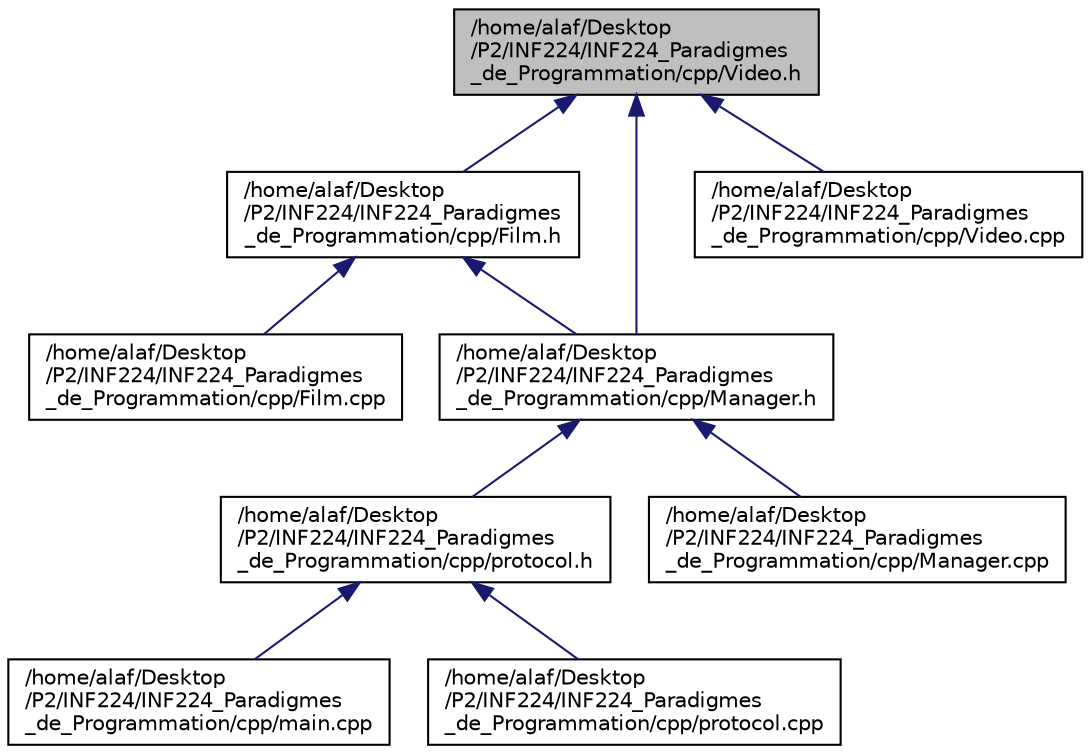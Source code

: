 digraph "/home/alaf/Desktop/P2/INF224/INF224_Paradigmes_de_Programmation/cpp/Video.h"
{
 // LATEX_PDF_SIZE
  edge [fontname="Helvetica",fontsize="10",labelfontname="Helvetica",labelfontsize="10"];
  node [fontname="Helvetica",fontsize="10",shape=record];
  Node1 [label="/home/alaf/Desktop\l/P2/INF224/INF224_Paradigmes\l_de_Programmation/cpp/Video.h",height=0.2,width=0.4,color="black", fillcolor="grey75", style="filled", fontcolor="black",tooltip="Fichier d'en-tête de la classe Video."];
  Node1 -> Node2 [dir="back",color="midnightblue",fontsize="10",style="solid"];
  Node2 [label="/home/alaf/Desktop\l/P2/INF224/INF224_Paradigmes\l_de_Programmation/cpp/Film.h",height=0.2,width=0.4,color="black", fillcolor="white", style="filled",URL="$Film_8h.html",tooltip="Fichier d'en-tête de la classe Film."];
  Node2 -> Node3 [dir="back",color="midnightblue",fontsize="10",style="solid"];
  Node3 [label="/home/alaf/Desktop\l/P2/INF224/INF224_Paradigmes\l_de_Programmation/cpp/Film.cpp",height=0.2,width=0.4,color="black", fillcolor="white", style="filled",URL="$Film_8cpp.html",tooltip="Fichier d'implémentation de la classe Film."];
  Node2 -> Node4 [dir="back",color="midnightblue",fontsize="10",style="solid"];
  Node4 [label="/home/alaf/Desktop\l/P2/INF224/INF224_Paradigmes\l_de_Programmation/cpp/Manager.h",height=0.2,width=0.4,color="black", fillcolor="white", style="filled",URL="$Manager_8h.html",tooltip="Fichier d'en-tête de la classe Manager."];
  Node4 -> Node5 [dir="back",color="midnightblue",fontsize="10",style="solid"];
  Node5 [label="/home/alaf/Desktop\l/P2/INF224/INF224_Paradigmes\l_de_Programmation/cpp/protocol.h",height=0.2,width=0.4,color="black", fillcolor="white", style="filled",URL="$protocol_8h.html",tooltip="Fichier d'en-tête de la bibliothèque protocol."];
  Node5 -> Node6 [dir="back",color="midnightblue",fontsize="10",style="solid"];
  Node6 [label="/home/alaf/Desktop\l/P2/INF224/INF224_Paradigmes\l_de_Programmation/cpp/main.cpp",height=0.2,width=0.4,color="black", fillcolor="white", style="filled",URL="$main_8cpp.html",tooltip="Fichier principal du backend du projet."];
  Node5 -> Node7 [dir="back",color="midnightblue",fontsize="10",style="solid"];
  Node7 [label="/home/alaf/Desktop\l/P2/INF224/INF224_Paradigmes\l_de_Programmation/cpp/protocol.cpp",height=0.2,width=0.4,color="black", fillcolor="white", style="filled",URL="$protocol_8cpp.html",tooltip="Fichier d'implémentation de la bibliothèque protocol."];
  Node4 -> Node8 [dir="back",color="midnightblue",fontsize="10",style="solid"];
  Node8 [label="/home/alaf/Desktop\l/P2/INF224/INF224_Paradigmes\l_de_Programmation/cpp/Manager.cpp",height=0.2,width=0.4,color="black", fillcolor="white", style="filled",URL="$Manager_8cpp.html",tooltip="Fichier d'implémentation de la classe Manager."];
  Node1 -> Node4 [dir="back",color="midnightblue",fontsize="10",style="solid"];
  Node1 -> Node9 [dir="back",color="midnightblue",fontsize="10",style="solid"];
  Node9 [label="/home/alaf/Desktop\l/P2/INF224/INF224_Paradigmes\l_de_Programmation/cpp/Video.cpp",height=0.2,width=0.4,color="black", fillcolor="white", style="filled",URL="$Video_8cpp.html",tooltip="Fichier d'implémentation de la classe Video."];
}
